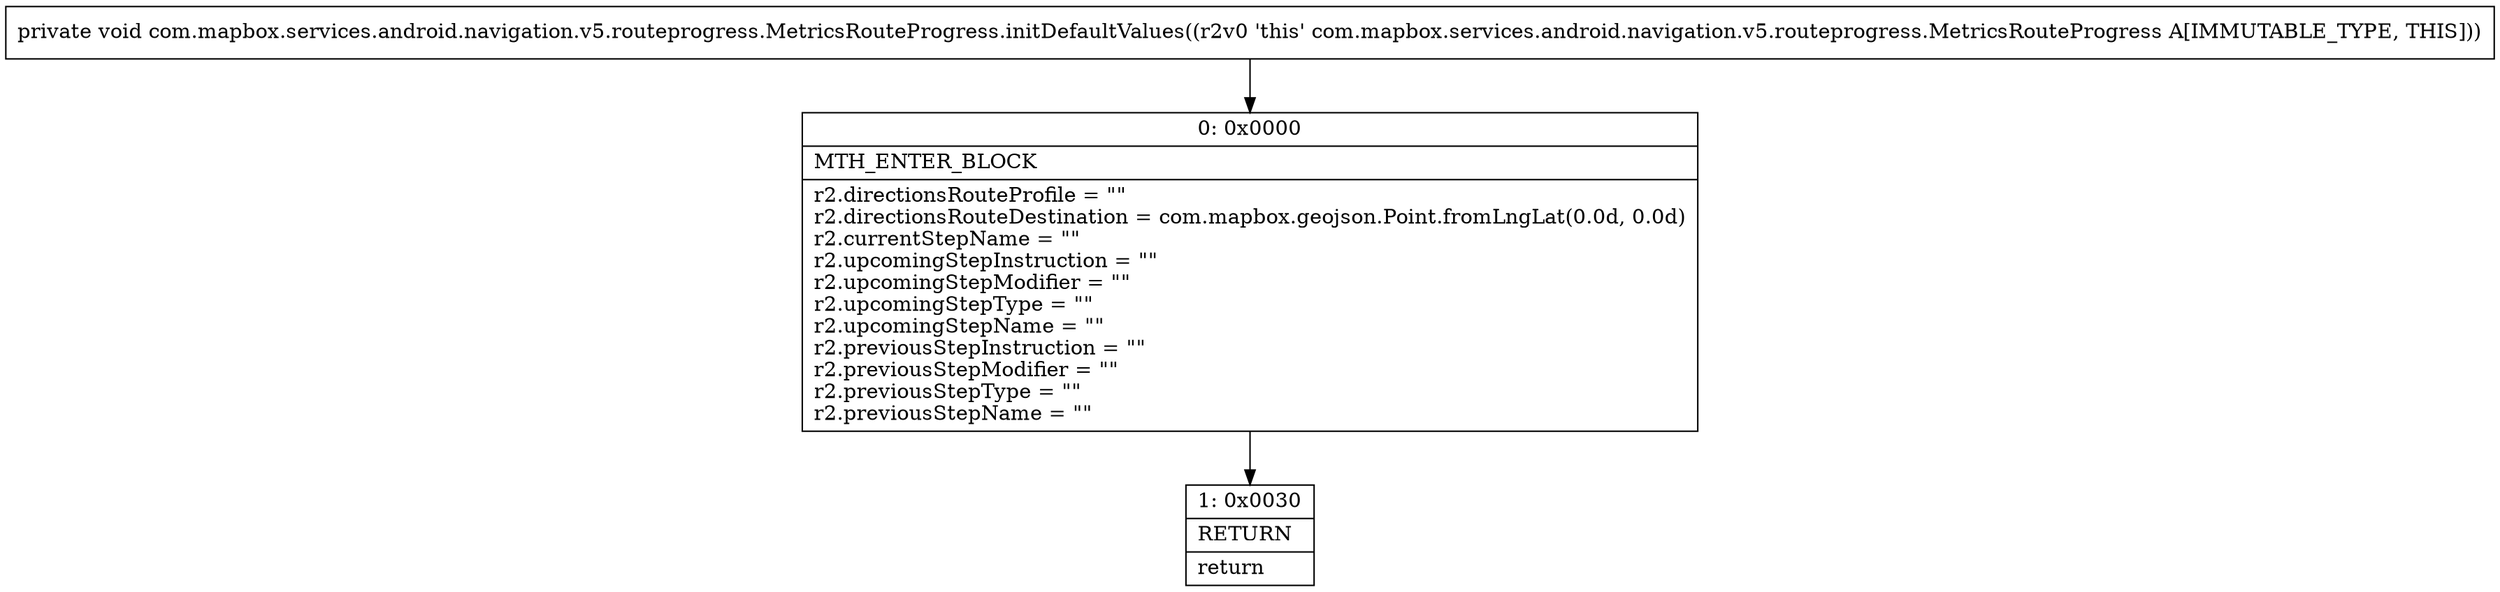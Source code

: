 digraph "CFG forcom.mapbox.services.android.navigation.v5.routeprogress.MetricsRouteProgress.initDefaultValues()V" {
Node_0 [shape=record,label="{0\:\ 0x0000|MTH_ENTER_BLOCK\l|r2.directionsRouteProfile = \"\"\lr2.directionsRouteDestination = com.mapbox.geojson.Point.fromLngLat(0.0d, 0.0d)\lr2.currentStepName = \"\"\lr2.upcomingStepInstruction = \"\"\lr2.upcomingStepModifier = \"\"\lr2.upcomingStepType = \"\"\lr2.upcomingStepName = \"\"\lr2.previousStepInstruction = \"\"\lr2.previousStepModifier = \"\"\lr2.previousStepType = \"\"\lr2.previousStepName = \"\"\l}"];
Node_1 [shape=record,label="{1\:\ 0x0030|RETURN\l|return\l}"];
MethodNode[shape=record,label="{private void com.mapbox.services.android.navigation.v5.routeprogress.MetricsRouteProgress.initDefaultValues((r2v0 'this' com.mapbox.services.android.navigation.v5.routeprogress.MetricsRouteProgress A[IMMUTABLE_TYPE, THIS])) }"];
MethodNode -> Node_0;
Node_0 -> Node_1;
}

